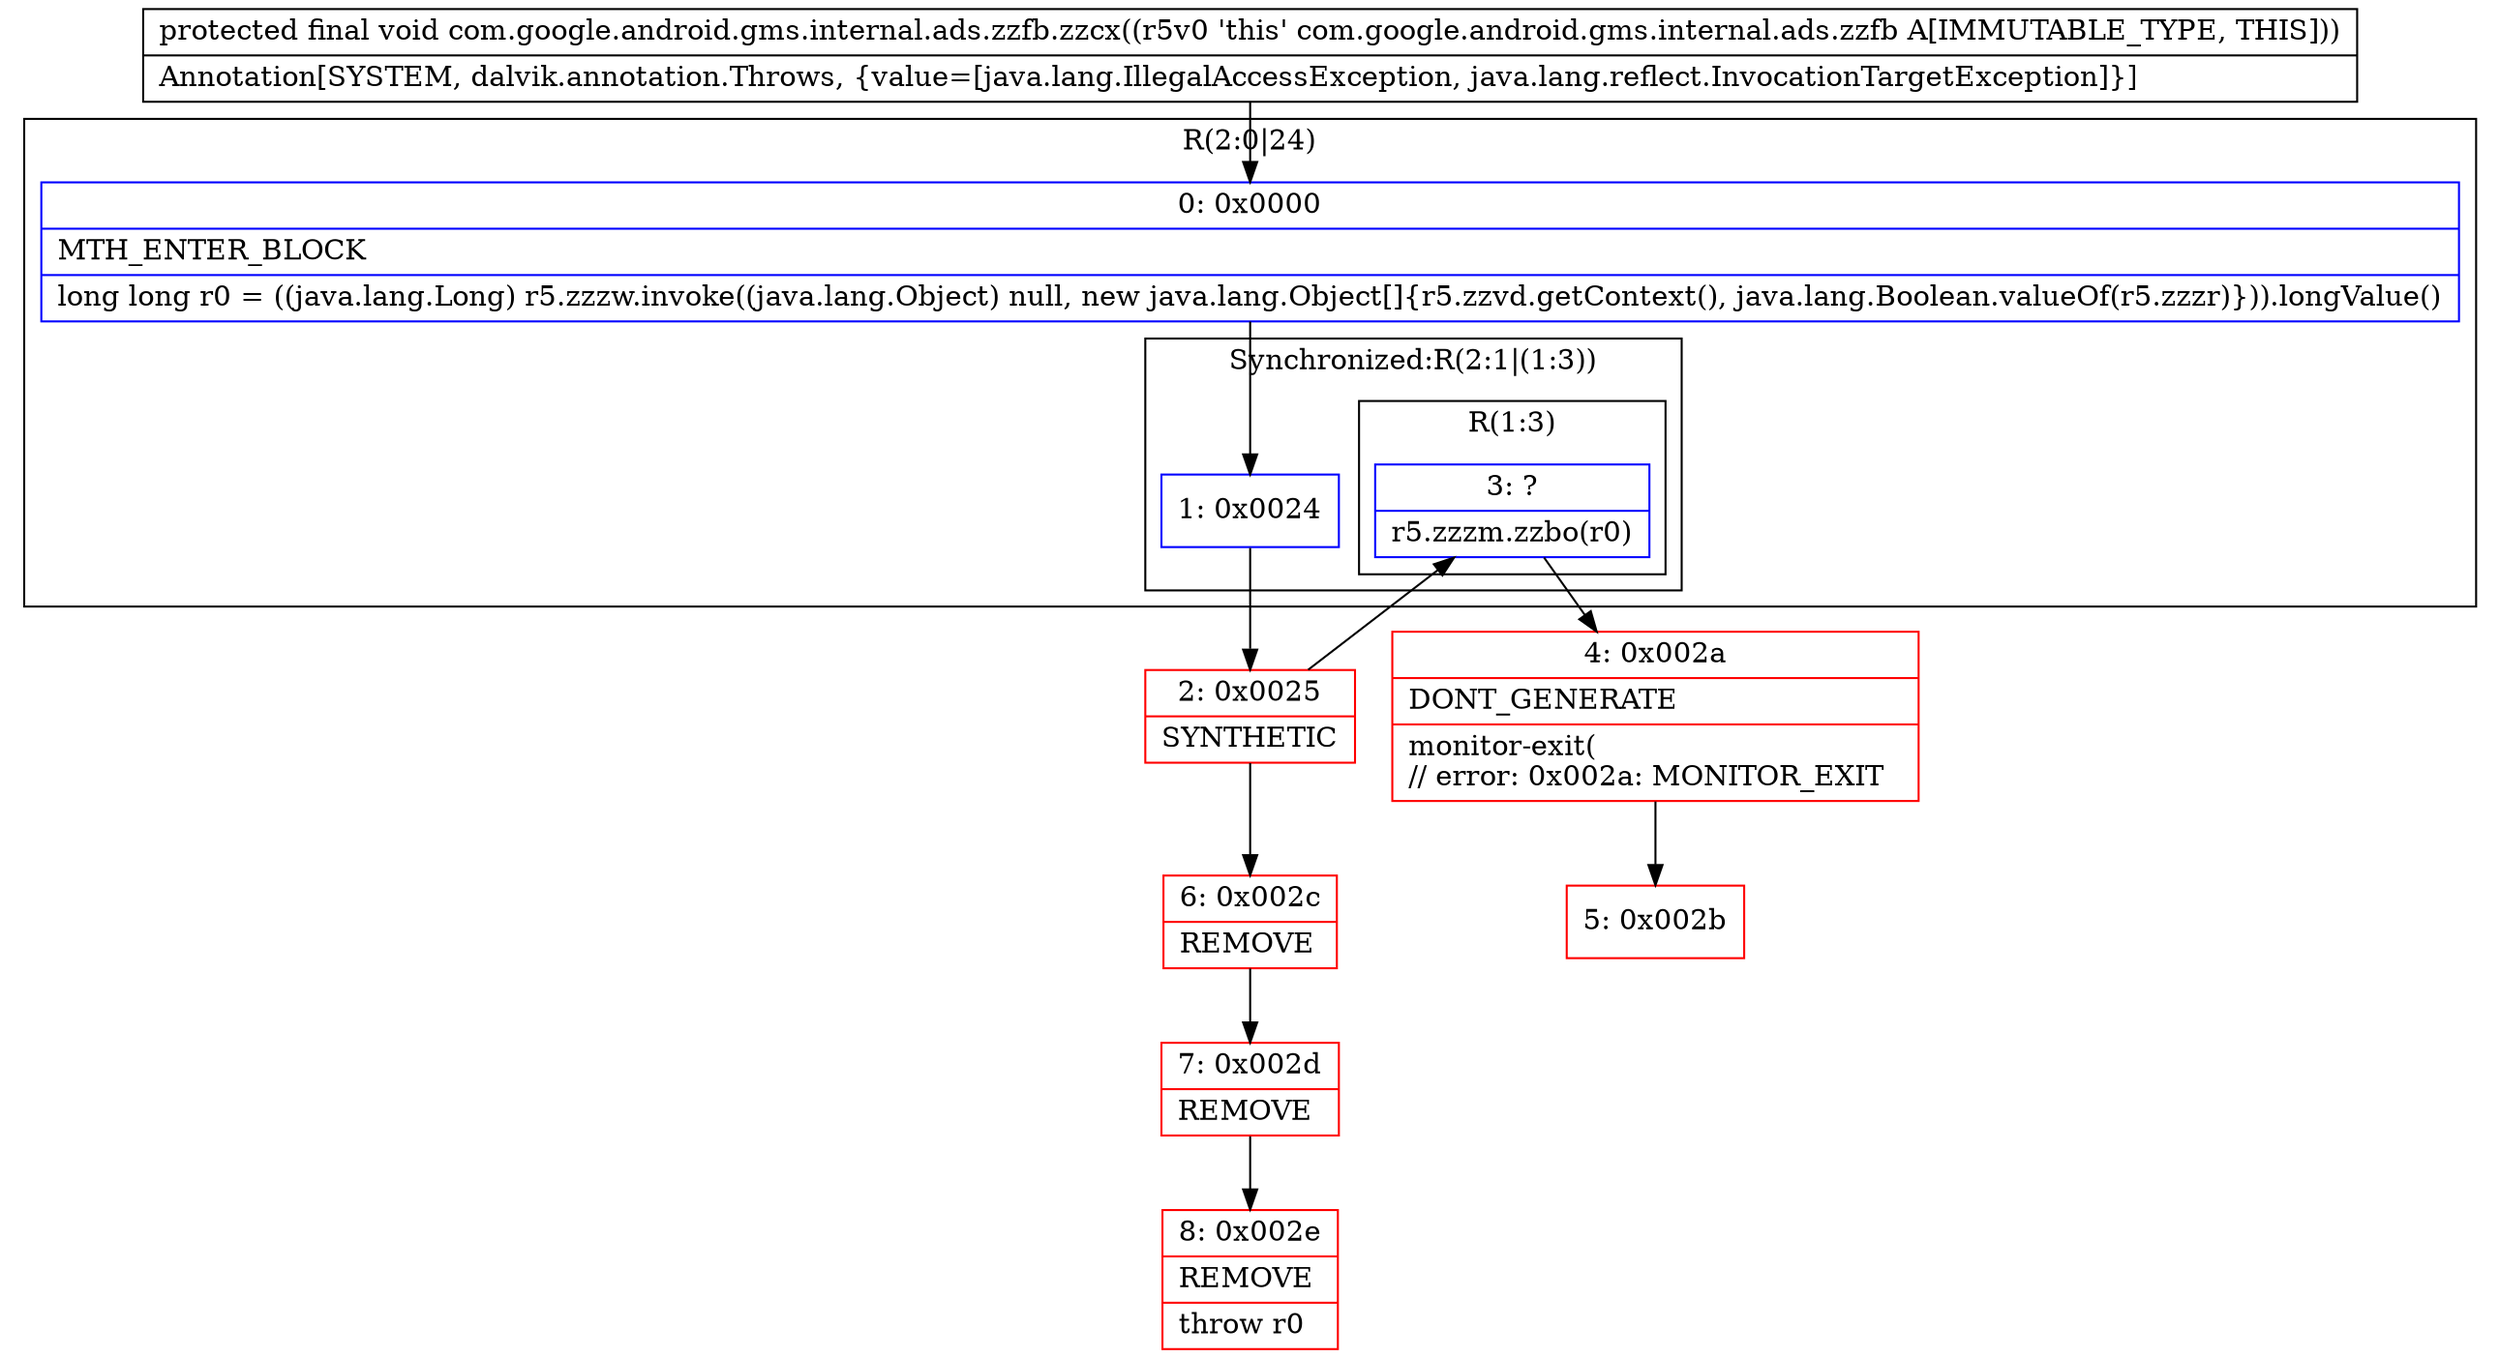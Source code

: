 digraph "CFG forcom.google.android.gms.internal.ads.zzfb.zzcx()V" {
subgraph cluster_Region_1128747319 {
label = "R(2:0|24)";
node [shape=record,color=blue];
Node_0 [shape=record,label="{0\:\ 0x0000|MTH_ENTER_BLOCK\l|long long r0 = ((java.lang.Long) r5.zzzw.invoke((java.lang.Object) null, new java.lang.Object[]\{r5.zzvd.getContext(), java.lang.Boolean.valueOf(r5.zzzr)\})).longValue()\l}"];
subgraph cluster_SynchronizedRegion_936132490 {
label = "Synchronized:R(2:1|(1:3))";
node [shape=record,color=blue];
Node_1 [shape=record,label="{1\:\ 0x0024}"];
subgraph cluster_Region_627646222 {
label = "R(1:3)";
node [shape=record,color=blue];
Node_3 [shape=record,label="{3\:\ ?|r5.zzzm.zzbo(r0)\l}"];
}
}
}
Node_2 [shape=record,color=red,label="{2\:\ 0x0025|SYNTHETIC\l}"];
Node_4 [shape=record,color=red,label="{4\:\ 0x002a|DONT_GENERATE\l|monitor\-exit(\l\/\/ error: 0x002a: MONITOR_EXIT  \l}"];
Node_5 [shape=record,color=red,label="{5\:\ 0x002b}"];
Node_6 [shape=record,color=red,label="{6\:\ 0x002c|REMOVE\l}"];
Node_7 [shape=record,color=red,label="{7\:\ 0x002d|REMOVE\l}"];
Node_8 [shape=record,color=red,label="{8\:\ 0x002e|REMOVE\l|throw r0\l}"];
MethodNode[shape=record,label="{protected final void com.google.android.gms.internal.ads.zzfb.zzcx((r5v0 'this' com.google.android.gms.internal.ads.zzfb A[IMMUTABLE_TYPE, THIS]))  | Annotation[SYSTEM, dalvik.annotation.Throws, \{value=[java.lang.IllegalAccessException, java.lang.reflect.InvocationTargetException]\}]\l}"];
MethodNode -> Node_0;
Node_0 -> Node_1;
Node_1 -> Node_2;
Node_3 -> Node_4;
Node_2 -> Node_3;
Node_2 -> Node_6;
Node_4 -> Node_5;
Node_6 -> Node_7;
Node_7 -> Node_8;
}

